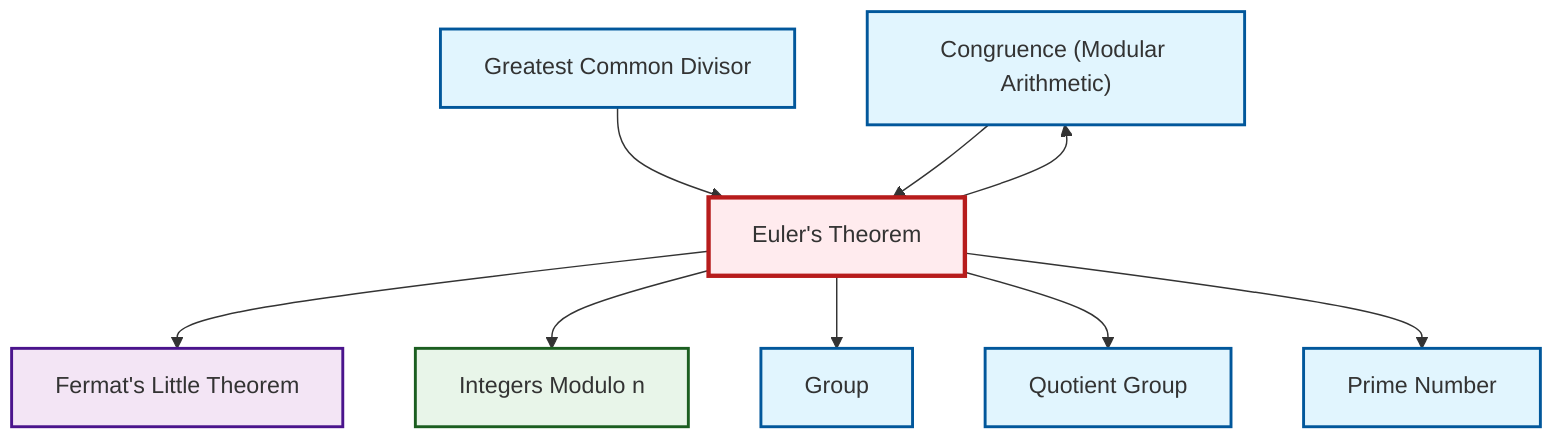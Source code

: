 graph TD
    classDef definition fill:#e1f5fe,stroke:#01579b,stroke-width:2px
    classDef theorem fill:#f3e5f5,stroke:#4a148c,stroke-width:2px
    classDef axiom fill:#fff3e0,stroke:#e65100,stroke-width:2px
    classDef example fill:#e8f5e9,stroke:#1b5e20,stroke-width:2px
    classDef current fill:#ffebee,stroke:#b71c1c,stroke-width:3px
    thm-fermat-little["Fermat's Little Theorem"]:::theorem
    def-congruence["Congruence (Modular Arithmetic)"]:::definition
    thm-euler["Euler's Theorem"]:::theorem
    def-group["Group"]:::definition
    ex-quotient-integers-mod-n["Integers Modulo n"]:::example
    def-prime["Prime Number"]:::definition
    def-gcd["Greatest Common Divisor"]:::definition
    def-quotient-group["Quotient Group"]:::definition
    thm-euler --> def-congruence
    thm-euler --> thm-fermat-little
    thm-euler --> ex-quotient-integers-mod-n
    thm-euler --> def-group
    def-gcd --> thm-euler
    thm-euler --> def-quotient-group
    thm-euler --> def-prime
    def-congruence --> thm-euler
    class thm-euler current